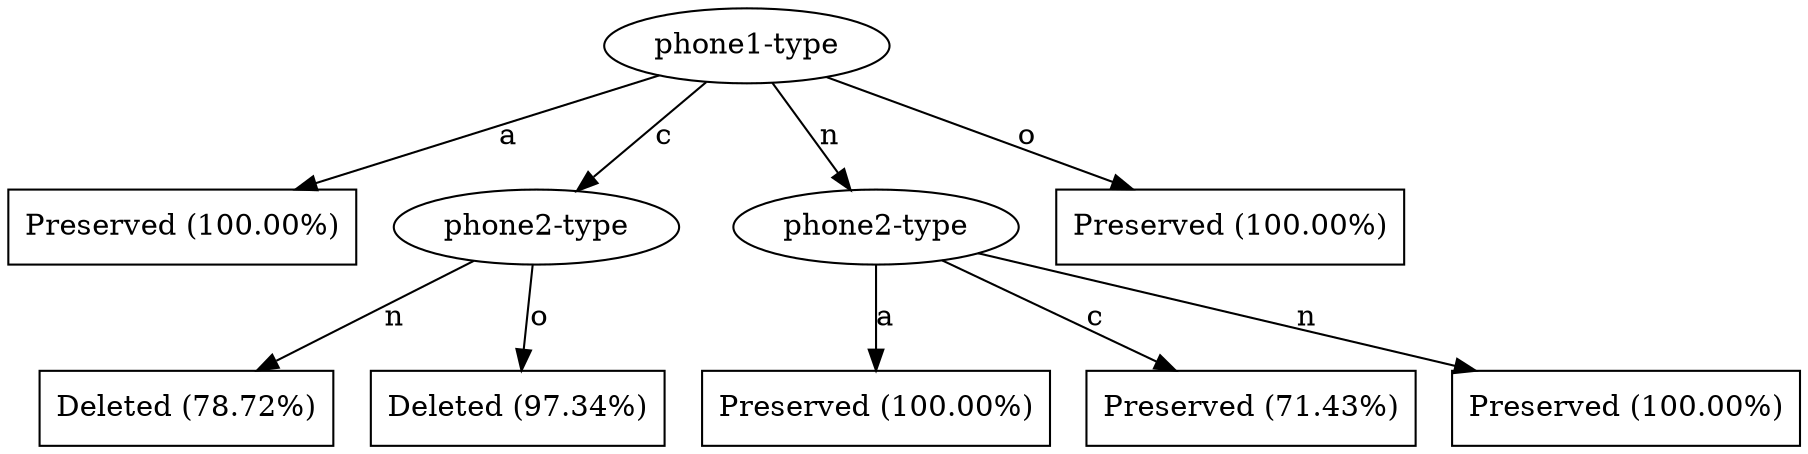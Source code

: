 digraph G {
"bg==" [ shape=ellipse label="phone1-type"]
"bg==" -> "bi0w" [ label="a" ]
"bi0w" [ shape=box label="Preserved (100.00%)"]
"bg==" -> "bi0x" [ label="c" ]
"bi0x" [ shape=ellipse label="phone2-type"]
"bi0x" -> "bi0xLTM=" [ label="n" ]
"bi0xLTM=" [ shape=box label="Deleted (78.72%)"]
"bi0x" -> "bi0xLTQ=" [ label="o" ]
"bi0xLTQ=" [ shape=box label="Deleted (97.34%)"]
"bg==" -> "bi0y" [ label="n" ]
"bi0y" [ shape=ellipse label="phone2-type"]
"bi0y" -> "bi0yLTE=" [ label="a" ]
"bi0yLTE=" [ shape=box label="Preserved (100.00%)"]
"bi0y" -> "bi0yLTI=" [ label="c" ]
"bi0yLTI=" [ shape=box label="Preserved (71.43%)"]
"bi0y" -> "bi0yLTM=" [ label="n" ]
"bi0yLTM=" [ shape=box label="Preserved (100.00%)"]
"bg==" -> "bi0z" [ label="o" ]
"bi0z" [ shape=box label="Preserved (100.00%)"]
}
